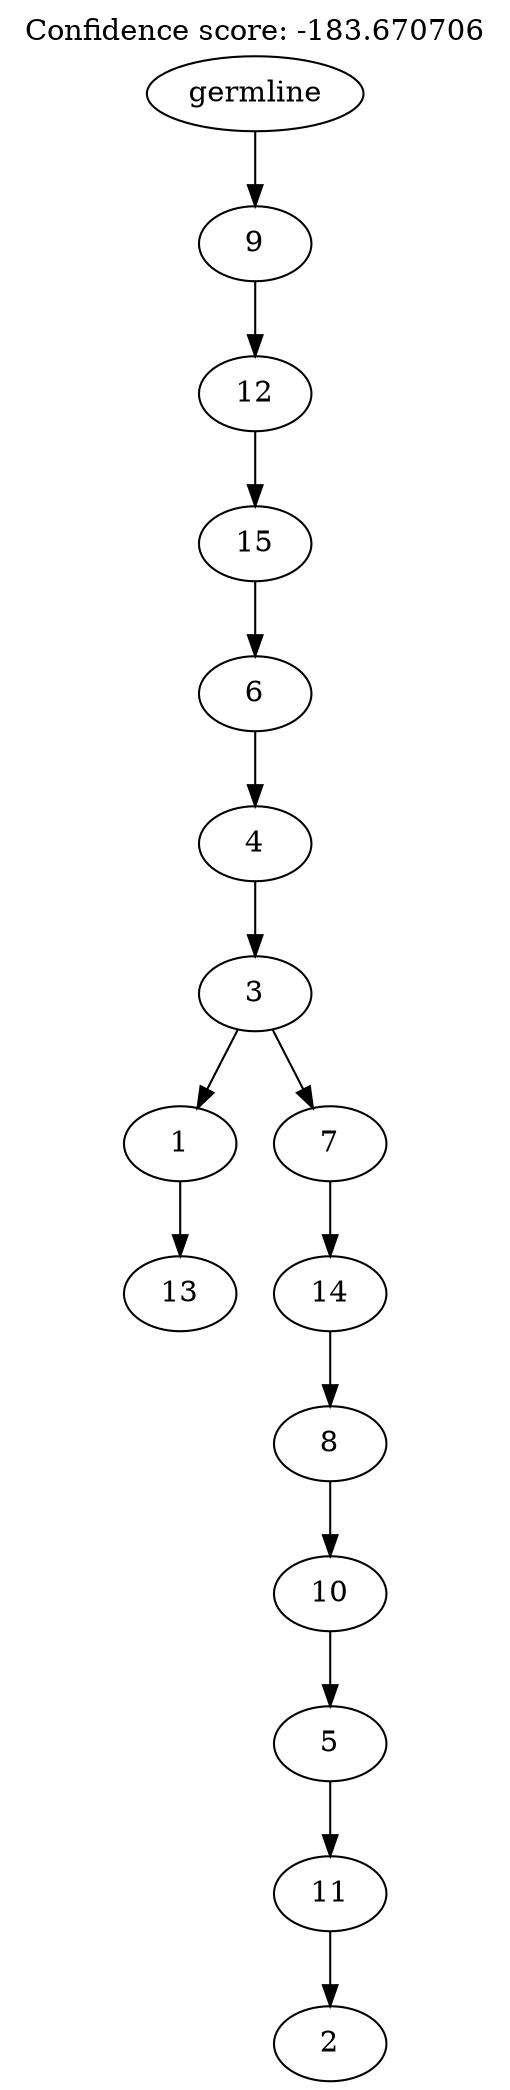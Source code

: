 digraph g {
	"14" -> "15";
	"15" [label="13"];
	"12" -> "13";
	"13" [label="2"];
	"11" -> "12";
	"12" [label="11"];
	"10" -> "11";
	"11" [label="5"];
	"9" -> "10";
	"10" [label="10"];
	"8" -> "9";
	"9" [label="8"];
	"7" -> "8";
	"8" [label="14"];
	"6" -> "7";
	"7" [label="7"];
	"6" -> "14";
	"14" [label="1"];
	"5" -> "6";
	"6" [label="3"];
	"4" -> "5";
	"5" [label="4"];
	"3" -> "4";
	"4" [label="6"];
	"2" -> "3";
	"3" [label="15"];
	"1" -> "2";
	"2" [label="12"];
	"0" -> "1";
	"1" [label="9"];
	"0" [label="germline"];
	labelloc="t";
	label="Confidence score: -183.670706";
}
